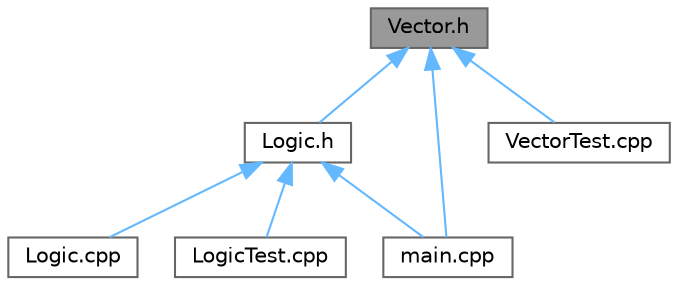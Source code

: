 digraph "Vector.h"
{
 // LATEX_PDF_SIZE
  bgcolor="transparent";
  edge [fontname=Helvetica,fontsize=10,labelfontname=Helvetica,labelfontsize=10];
  node [fontname=Helvetica,fontsize=10,shape=box,height=0.2,width=0.4];
  Node1 [id="Node000001",label="Vector.h",height=0.2,width=0.4,color="gray40", fillcolor="grey60", style="filled", fontcolor="black",tooltip="A template class of dynamic array."];
  Node1 -> Node2 [id="edge1_Node000001_Node000002",dir="back",color="steelblue1",style="solid",tooltip=" "];
  Node2 [id="Node000002",label="Logic.h",height=0.2,width=0.4,color="grey40", fillcolor="white", style="filled",URL="$_logic_8h.html",tooltip="A helper class for main.cpp Handles task such as displaying menu, converting of data types,..."];
  Node2 -> Node3 [id="edge2_Node000002_Node000003",dir="back",color="steelblue1",style="solid",tooltip=" "];
  Node3 [id="Node000003",label="Logic.cpp",height=0.2,width=0.4,color="grey40", fillcolor="white", style="filled",URL="$_logic_8cpp.html",tooltip="cpp file for Logic.h"];
  Node2 -> Node4 [id="edge3_Node000002_Node000004",dir="back",color="steelblue1",style="solid",tooltip=" "];
  Node4 [id="Node000004",label="LogicTest.cpp",height=0.2,width=0.4,color="grey40", fillcolor="white", style="filled",URL="$_logic_test_8cpp.html",tooltip="Unit Test for Logic class."];
  Node2 -> Node5 [id="edge4_Node000002_Node000005",dir="back",color="steelblue1",style="solid",tooltip=" "];
  Node5 [id="Node000005",label="main.cpp",height=0.2,width=0.4,color="grey40", fillcolor="white", style="filled",URL="$main_8cpp.html",tooltip="Controls the cin and cout of the program, the logic of the program."];
  Node1 -> Node6 [id="edge5_Node000001_Node000006",dir="back",color="steelblue1",style="solid",tooltip=" "];
  Node6 [id="Node000006",label="VectorTest.cpp",height=0.2,width=0.4,color="grey40", fillcolor="white", style="filled",URL="$_vector_test_8cpp.html",tooltip="Unit test for Vector.h."];
  Node1 -> Node5 [id="edge6_Node000001_Node000005",dir="back",color="steelblue1",style="solid",tooltip=" "];
}
